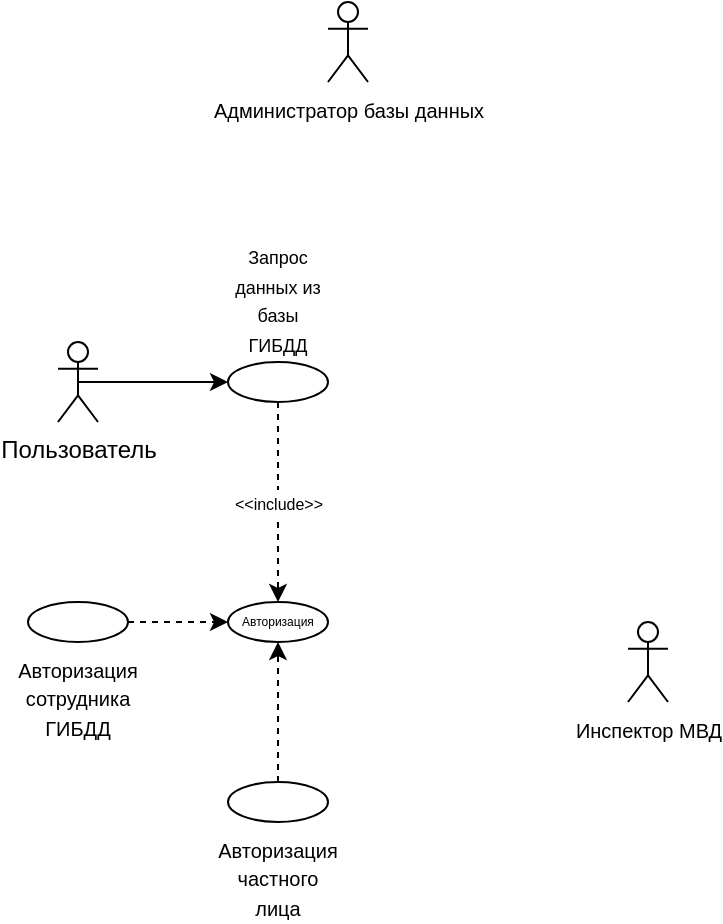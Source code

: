 <mxfile version="24.7.12">
  <diagram name="Страница — 1" id="hDQKMBxuKBG5lj5dk2z1">
    <mxGraphModel dx="447" dy="226" grid="1" gridSize="10" guides="1" tooltips="1" connect="1" arrows="1" fold="1" page="1" pageScale="1" pageWidth="827" pageHeight="1169" math="0" shadow="0">
      <root>
        <mxCell id="0" />
        <mxCell id="1" parent="0" />
        <mxCell id="RwbIdz6LGd90N_nzUWjb-2" value="&lt;font style=&quot;font-size: 10px;&quot;&gt;Инспектор МВД&lt;/font&gt;" style="shape=umlActor;verticalLabelPosition=bottom;verticalAlign=top;html=1;outlineConnect=0;" vertex="1" parent="1">
          <mxGeometry x="500" y="530" width="20" height="40" as="geometry" />
        </mxCell>
        <mxCell id="RwbIdz6LGd90N_nzUWjb-28" style="edgeStyle=orthogonalEdgeStyle;rounded=0;orthogonalLoop=1;jettySize=auto;html=1;exitX=0.5;exitY=0.5;exitDx=0;exitDy=0;exitPerimeter=0;entryX=0;entryY=0.5;entryDx=0;entryDy=0;" edge="1" parent="1" source="RwbIdz6LGd90N_nzUWjb-3" target="RwbIdz6LGd90N_nzUWjb-23">
          <mxGeometry relative="1" as="geometry" />
        </mxCell>
        <mxCell id="RwbIdz6LGd90N_nzUWjb-3" value="Пользователь" style="shape=umlActor;verticalLabelPosition=bottom;verticalAlign=top;html=1;outlineConnect=0;" vertex="1" parent="1">
          <mxGeometry x="215" y="390" width="20" height="40" as="geometry" />
        </mxCell>
        <mxCell id="RwbIdz6LGd90N_nzUWjb-5" value="&lt;font style=&quot;font-size: 10px;&quot;&gt;Администратор базы данных&lt;/font&gt;" style="shape=umlActor;verticalLabelPosition=bottom;verticalAlign=top;html=1;outlineConnect=0;" vertex="1" parent="1">
          <mxGeometry x="350" y="220" width="20" height="40" as="geometry" />
        </mxCell>
        <mxCell id="RwbIdz6LGd90N_nzUWjb-16" value="&lt;font style=&quot;font-size: 6px;&quot;&gt;Авторизация&lt;/font&gt;" style="ellipse;whiteSpace=wrap;html=1;labelPosition=center;verticalLabelPosition=middle;align=center;verticalAlign=middle;fontSize=6;" vertex="1" parent="1">
          <mxGeometry x="300" y="520" width="50" height="20" as="geometry" />
        </mxCell>
        <mxCell id="RwbIdz6LGd90N_nzUWjb-26" value="" style="edgeStyle=orthogonalEdgeStyle;rounded=0;orthogonalLoop=1;jettySize=auto;html=1;dashed=1;" edge="1" parent="1" source="RwbIdz6LGd90N_nzUWjb-17" target="RwbIdz6LGd90N_nzUWjb-16">
          <mxGeometry relative="1" as="geometry" />
        </mxCell>
        <mxCell id="RwbIdz6LGd90N_nzUWjb-17" value="&lt;font style=&quot;font-size: 10px;&quot;&gt;Авторизация сотрудника ГИБДД&lt;/font&gt;" style="ellipse;whiteSpace=wrap;html=1;labelPosition=center;verticalLabelPosition=bottom;align=center;verticalAlign=top;" vertex="1" parent="1">
          <mxGeometry x="200" y="520" width="50" height="20" as="geometry" />
        </mxCell>
        <mxCell id="RwbIdz6LGd90N_nzUWjb-30" value="" style="edgeStyle=orthogonalEdgeStyle;rounded=0;orthogonalLoop=1;jettySize=auto;html=1;dashed=1;" edge="1" parent="1" source="RwbIdz6LGd90N_nzUWjb-23" target="RwbIdz6LGd90N_nzUWjb-16">
          <mxGeometry relative="1" as="geometry" />
        </mxCell>
        <mxCell id="RwbIdz6LGd90N_nzUWjb-31" value="&lt;font style=&quot;font-size: 8px;&quot;&gt;&amp;lt;&amp;lt;include&amp;gt;&amp;gt;&lt;/font&gt;" style="edgeLabel;html=1;align=center;verticalAlign=middle;resizable=0;points=[];" vertex="1" connectable="0" parent="RwbIdz6LGd90N_nzUWjb-30">
          <mxGeometry x="0.138" y="-1" relative="1" as="geometry">
            <mxPoint x="1" y="-7" as="offset" />
          </mxGeometry>
        </mxCell>
        <mxCell id="RwbIdz6LGd90N_nzUWjb-23" value="&lt;font style=&quot;font-size: 9px;&quot;&gt;Запрос данных из базы ГИБДД&lt;/font&gt;" style="ellipse;whiteSpace=wrap;html=1;labelPosition=center;verticalLabelPosition=top;align=center;verticalAlign=bottom;" vertex="1" parent="1">
          <mxGeometry x="300" y="400" width="50" height="20" as="geometry" />
        </mxCell>
        <mxCell id="RwbIdz6LGd90N_nzUWjb-27" value="" style="edgeStyle=orthogonalEdgeStyle;rounded=0;orthogonalLoop=1;jettySize=auto;html=1;dashed=1;" edge="1" parent="1" source="RwbIdz6LGd90N_nzUWjb-24" target="RwbIdz6LGd90N_nzUWjb-16">
          <mxGeometry relative="1" as="geometry" />
        </mxCell>
        <mxCell id="RwbIdz6LGd90N_nzUWjb-24" value="&lt;font style=&quot;font-size: 10px;&quot;&gt;Авторизация частного лица&lt;/font&gt;" style="ellipse;whiteSpace=wrap;html=1;labelPosition=center;verticalLabelPosition=bottom;align=center;verticalAlign=top;" vertex="1" parent="1">
          <mxGeometry x="300" y="610" width="50" height="20" as="geometry" />
        </mxCell>
      </root>
    </mxGraphModel>
  </diagram>
</mxfile>
